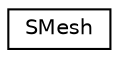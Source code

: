 digraph "Graphical Class Hierarchy"
{
  edge [fontname="Helvetica",fontsize="10",labelfontname="Helvetica",labelfontsize="10"];
  node [fontname="Helvetica",fontsize="10",shape=record];
  rankdir="LR";
  Node1 [label="SMesh",height=0.2,width=0.4,color="black", fillcolor="white", style="filled",URL="$struct_s_mesh.html"];
}
